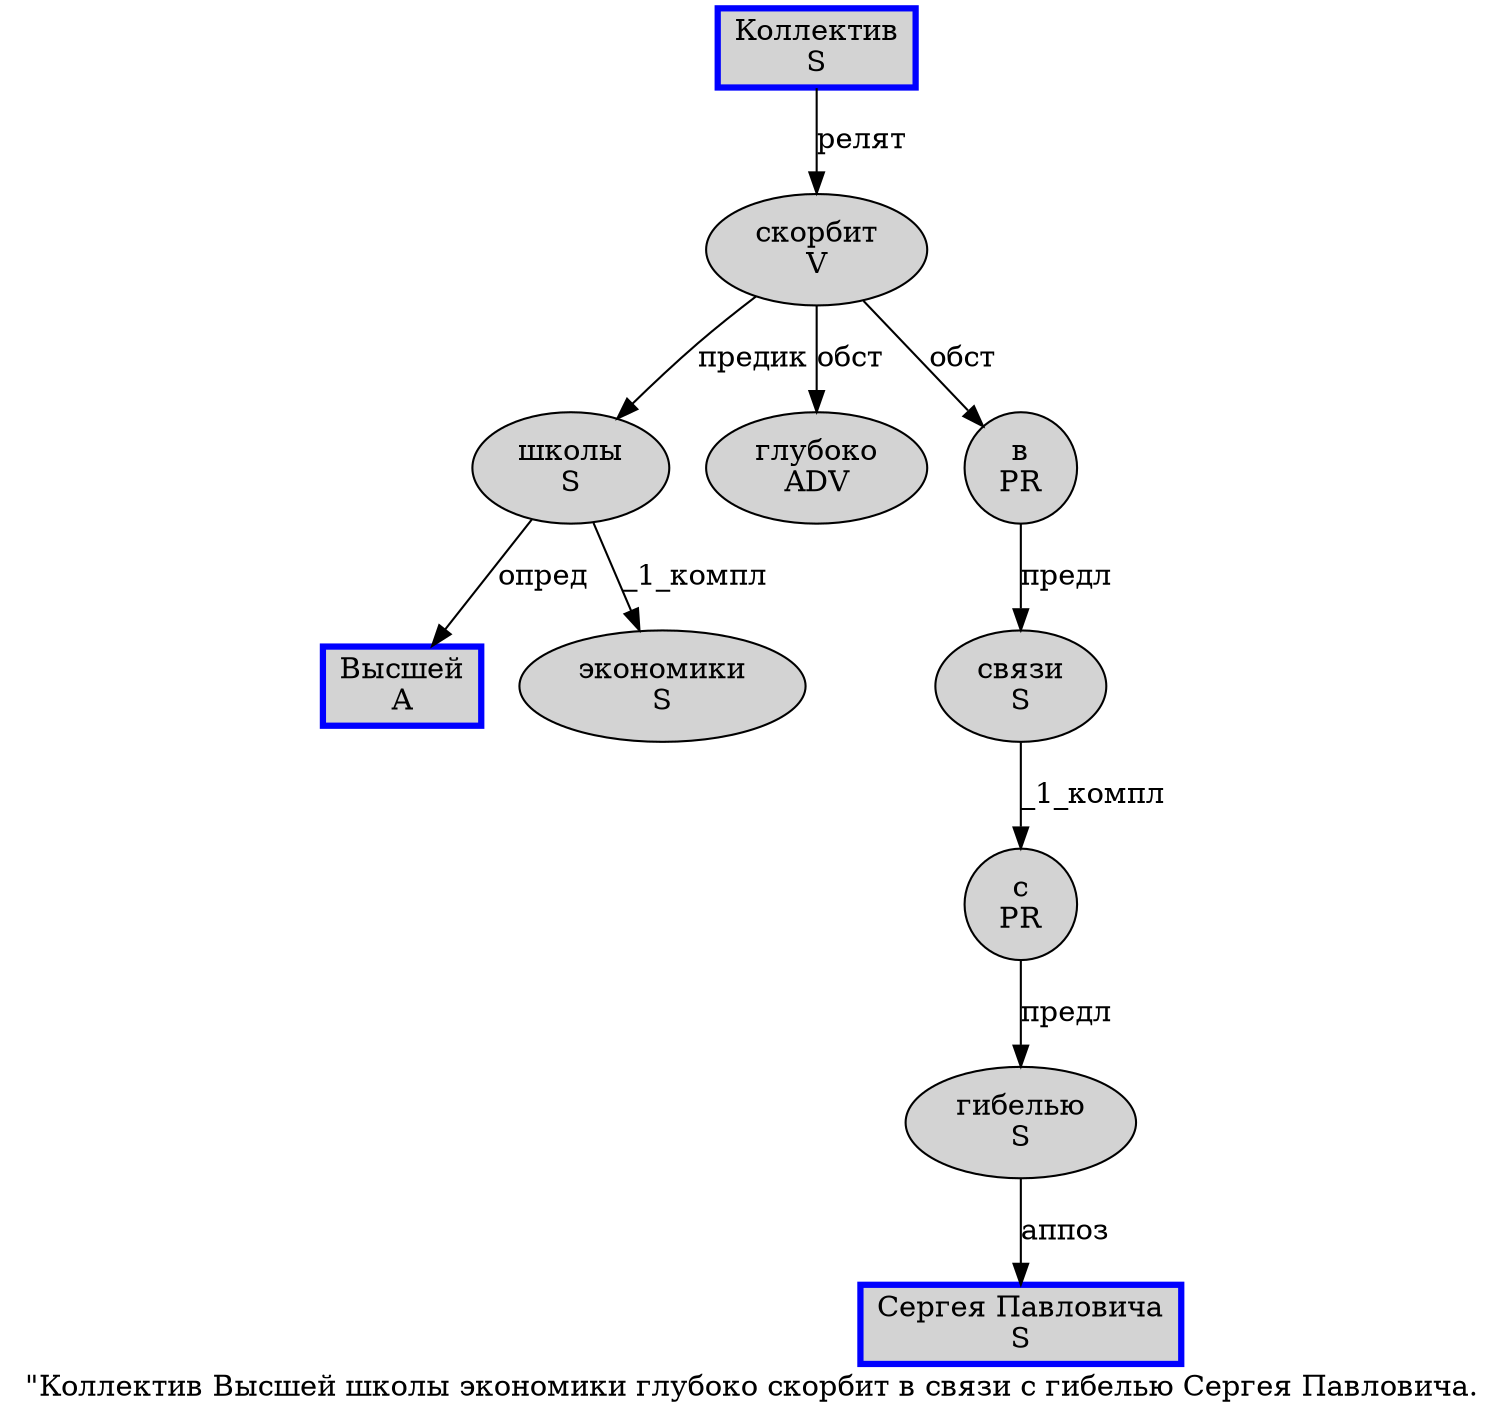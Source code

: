 digraph SENTENCE_195 {
	graph [label="\"Коллектив Высшей школы экономики глубоко скорбит в связи с гибелью Сергея Павловича."]
	node [style=filled]
		1 [label="Коллектив
S" color=blue fillcolor=lightgray penwidth=3 shape=box]
		2 [label="Высшей
A" color=blue fillcolor=lightgray penwidth=3 shape=box]
		3 [label="школы
S" color="" fillcolor=lightgray penwidth=1 shape=ellipse]
		4 [label="экономики
S" color="" fillcolor=lightgray penwidth=1 shape=ellipse]
		5 [label="глубоко
ADV" color="" fillcolor=lightgray penwidth=1 shape=ellipse]
		6 [label="скорбит
V" color="" fillcolor=lightgray penwidth=1 shape=ellipse]
		7 [label="в
PR" color="" fillcolor=lightgray penwidth=1 shape=ellipse]
		8 [label="связи
S" color="" fillcolor=lightgray penwidth=1 shape=ellipse]
		9 [label="с
PR" color="" fillcolor=lightgray penwidth=1 shape=ellipse]
		10 [label="гибелью
S" color="" fillcolor=lightgray penwidth=1 shape=ellipse]
		11 [label="Сергея Павловича
S" color=blue fillcolor=lightgray penwidth=3 shape=box]
			7 -> 8 [label="предл"]
			6 -> 3 [label="предик"]
			6 -> 5 [label="обст"]
			6 -> 7 [label="обст"]
			9 -> 10 [label="предл"]
			3 -> 2 [label="опред"]
			3 -> 4 [label="_1_компл"]
			10 -> 11 [label="аппоз"]
			8 -> 9 [label="_1_компл"]
			1 -> 6 [label="релят"]
}